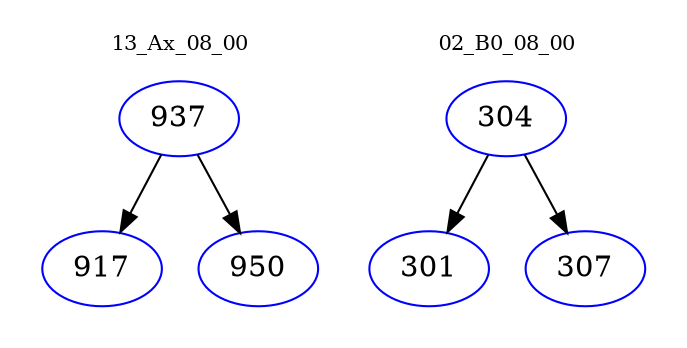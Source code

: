 digraph{
subgraph cluster_0 {
color = white
label = "13_Ax_08_00";
fontsize=10;
T0_937 [label="937", color="blue"]
T0_937 -> T0_917 [color="black"]
T0_917 [label="917", color="blue"]
T0_937 -> T0_950 [color="black"]
T0_950 [label="950", color="blue"]
}
subgraph cluster_1 {
color = white
label = "02_B0_08_00";
fontsize=10;
T1_304 [label="304", color="blue"]
T1_304 -> T1_301 [color="black"]
T1_301 [label="301", color="blue"]
T1_304 -> T1_307 [color="black"]
T1_307 [label="307", color="blue"]
}
}

